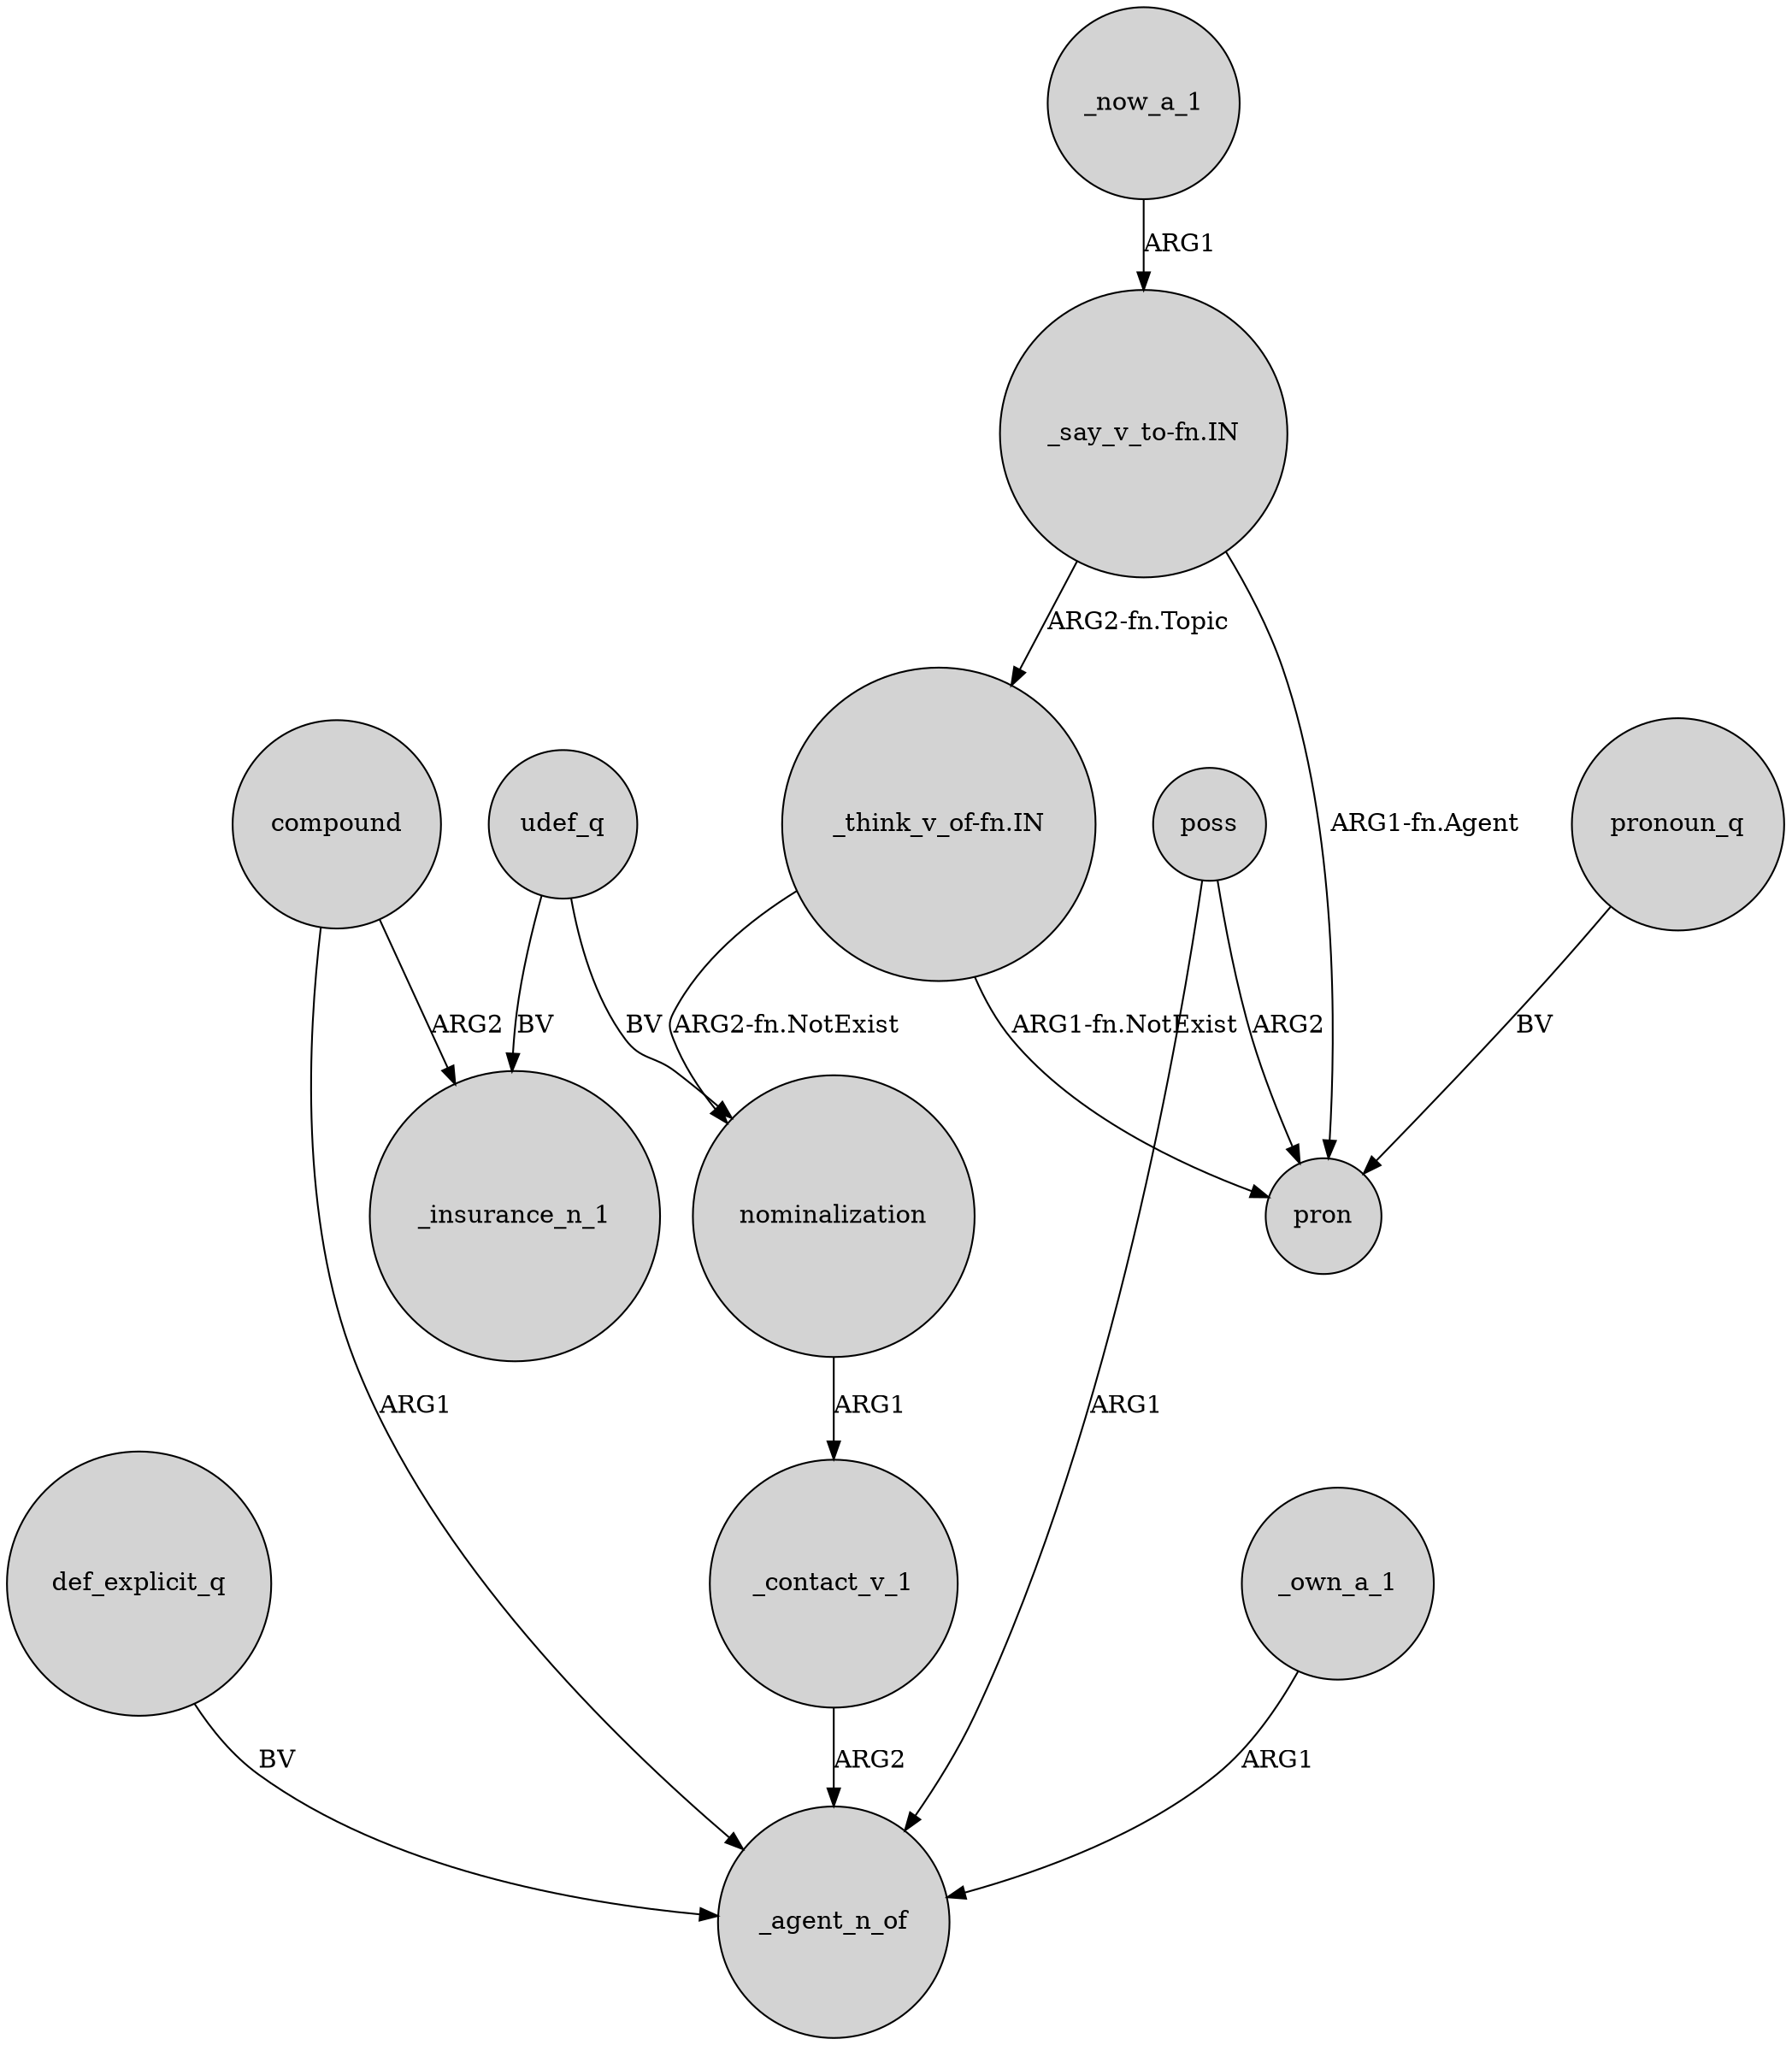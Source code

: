 digraph {
	node [shape=circle style=filled]
	def_explicit_q -> _agent_n_of [label=BV]
	poss -> _agent_n_of [label=ARG1]
	_contact_v_1 -> _agent_n_of [label=ARG2]
	_own_a_1 -> _agent_n_of [label=ARG1]
	udef_q -> _insurance_n_1 [label=BV]
	compound -> _agent_n_of [label=ARG1]
	"_say_v_to-fn.IN" -> pron [label="ARG1-fn.Agent"]
	compound -> _insurance_n_1 [label=ARG2]
	poss -> pron [label=ARG2]
	udef_q -> nominalization [label=BV]
	"_think_v_of-fn.IN" -> nominalization [label="ARG2-fn.NotExist"]
	nominalization -> _contact_v_1 [label=ARG1]
	"_think_v_of-fn.IN" -> pron [label="ARG1-fn.NotExist"]
	_now_a_1 -> "_say_v_to-fn.IN" [label=ARG1]
	"_say_v_to-fn.IN" -> "_think_v_of-fn.IN" [label="ARG2-fn.Topic"]
	pronoun_q -> pron [label=BV]
}
